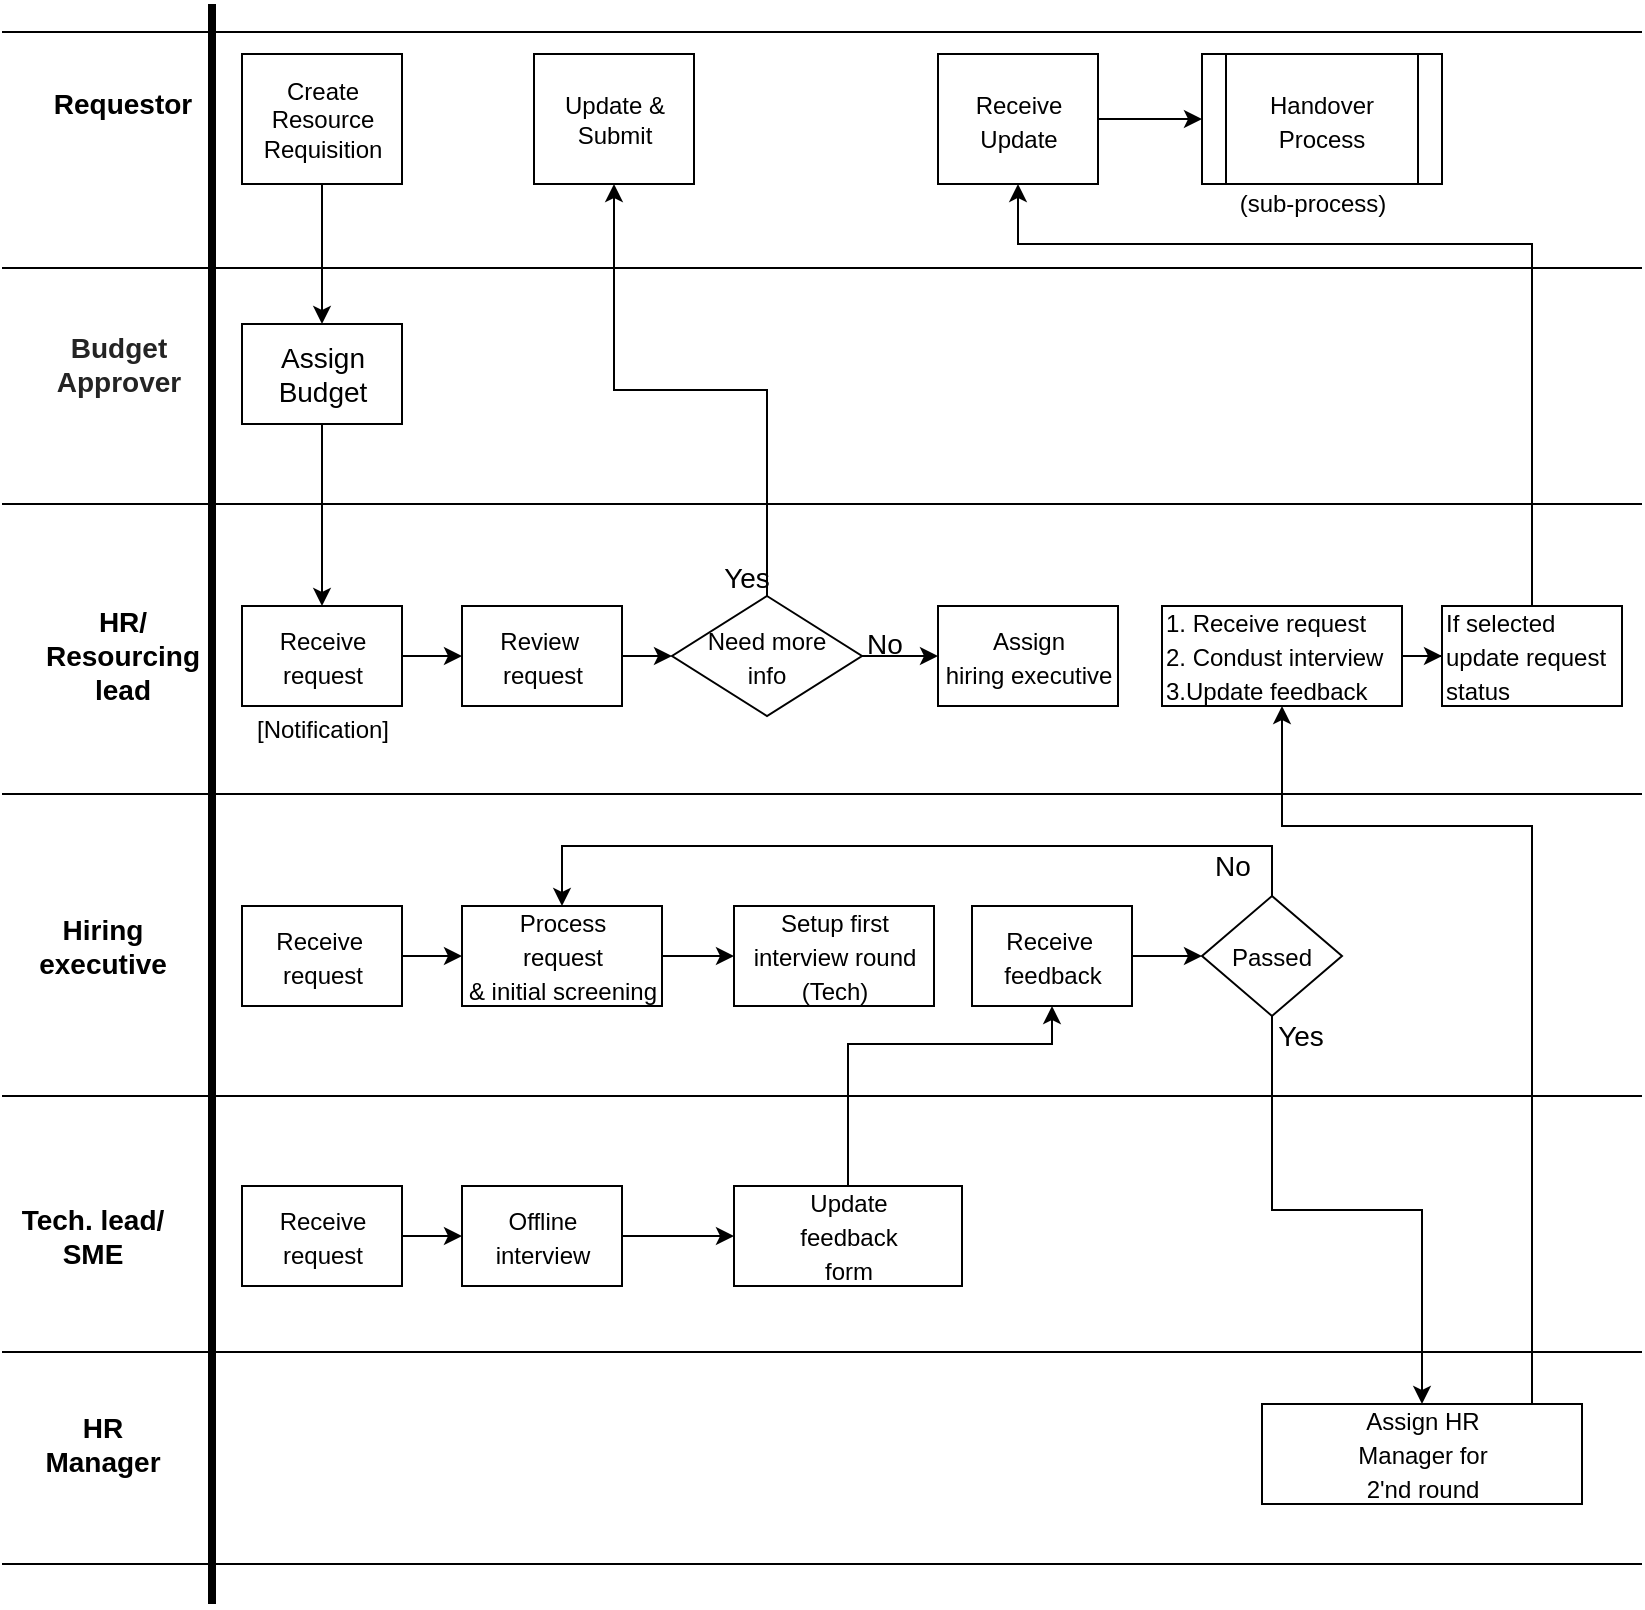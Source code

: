 <mxfile version="15.8.8" type="github">
  <diagram id="BdHbEBh6rbq1qQfQcoYi" name="Page-1">
    <mxGraphModel dx="1021" dy="529" grid="1" gridSize="10" guides="1" tooltips="1" connect="1" arrows="1" fold="1" page="1" pageScale="1" pageWidth="827" pageHeight="1169" math="0" shadow="0">
      <root>
        <mxCell id="0" />
        <mxCell id="1" parent="0" />
        <mxCell id="essa9dPwLCRXxrdYRUww-2" value="Requestor" style="text;html=1;align=center;verticalAlign=middle;resizable=0;points=[];autosize=1;strokeColor=none;fillColor=none;fontStyle=1;fontSize=14;" parent="1" vertex="1">
          <mxGeometry x="20" y="80" width="80" height="20" as="geometry" />
        </mxCell>
        <mxCell id="essa9dPwLCRXxrdYRUww-7" value="(sub-process)" style="text;html=1;align=center;verticalAlign=middle;resizable=0;points=[];autosize=1;strokeColor=none;fillColor=none;" parent="1" vertex="1">
          <mxGeometry x="610" y="130" width="90" height="20" as="geometry" />
        </mxCell>
        <mxCell id="essa9dPwLCRXxrdYRUww-11" value="No" style="text;html=1;align=center;verticalAlign=middle;resizable=0;points=[];autosize=1;strokeColor=none;fillColor=none;fontSize=14;" parent="1" vertex="1">
          <mxGeometry x="426" y="350" width="30" height="20" as="geometry" />
        </mxCell>
        <mxCell id="essa9dPwLCRXxrdYRUww-21" value="No" style="text;html=1;align=center;verticalAlign=middle;resizable=0;points=[];autosize=1;strokeColor=none;fillColor=none;fontSize=14;" parent="1" vertex="1">
          <mxGeometry x="600" y="461" width="30" height="20" as="geometry" />
        </mxCell>
        <mxCell id="essa9dPwLCRXxrdYRUww-22" value="Yes" style="text;html=1;align=center;verticalAlign=middle;resizable=0;points=[];autosize=1;strokeColor=none;fillColor=none;fontSize=14;" parent="1" vertex="1">
          <mxGeometry x="629" y="546" width="40" height="20" as="geometry" />
        </mxCell>
        <mxCell id="essa9dPwLCRXxrdYRUww-25" value="Tech. lead/&lt;br style=&quot;font-size: 14px&quot;&gt;SME" style="text;html=1;align=center;verticalAlign=middle;resizable=0;points=[];autosize=1;strokeColor=none;fillColor=none;fontStyle=1;fontSize=14;" parent="1" vertex="1">
          <mxGeometry y="636" width="90" height="40" as="geometry" />
        </mxCell>
        <mxCell id="essa9dPwLCRXxrdYRUww-30" value="[Notification]" style="text;html=1;align=center;verticalAlign=middle;resizable=0;points=[];autosize=1;strokeColor=none;fillColor=none;" parent="1" vertex="1">
          <mxGeometry x="120" y="393" width="80" height="20" as="geometry" />
        </mxCell>
        <mxCell id="essa9dPwLCRXxrdYRUww-32" value="HR/&lt;br style=&quot;font-size: 14px;&quot;&gt;Resourcing&lt;br style=&quot;font-size: 14px;&quot;&gt;lead" style="text;html=1;align=center;verticalAlign=middle;resizable=0;points=[];autosize=1;strokeColor=none;fillColor=none;fontSize=14;fontStyle=1" parent="1" vertex="1">
          <mxGeometry x="15" y="336" width="90" height="60" as="geometry" />
        </mxCell>
        <mxCell id="essa9dPwLCRXxrdYRUww-33" value="Hiring&lt;br style=&quot;font-size: 14px;&quot;&gt;executive" style="text;html=1;align=center;verticalAlign=middle;resizable=0;points=[];autosize=1;strokeColor=none;fillColor=none;fontStyle=1;fontSize=14;" parent="1" vertex="1">
          <mxGeometry x="10" y="491" width="80" height="40" as="geometry" />
        </mxCell>
        <mxCell id="essa9dPwLCRXxrdYRUww-34" value="" style="line;strokeWidth=4;direction=south;html=1;perimeter=backbonePerimeter;points=[];outlineConnect=0;fontSize=14;" parent="1" vertex="1">
          <mxGeometry x="100" y="40" width="10" height="800" as="geometry" />
        </mxCell>
        <mxCell id="essa9dPwLCRXxrdYRUww-39" value="" style="edgeStyle=orthogonalEdgeStyle;rounded=0;orthogonalLoop=1;jettySize=auto;html=1;fontSize=14;" parent="1" source="essa9dPwLCRXxrdYRUww-35" target="essa9dPwLCRXxrdYRUww-38" edge="1">
          <mxGeometry relative="1" as="geometry" />
        </mxCell>
        <mxCell id="essa9dPwLCRXxrdYRUww-35" value="&lt;span style=&quot;font-size: 12px&quot;&gt;Receive&lt;/span&gt;&lt;br style=&quot;font-size: 12px&quot;&gt;&lt;span style=&quot;font-size: 12px&quot;&gt;request&lt;/span&gt;" style="html=1;fontSize=14;" parent="1" vertex="1">
          <mxGeometry x="120" y="341" width="80" height="50" as="geometry" />
        </mxCell>
        <mxCell id="essa9dPwLCRXxrdYRUww-37" value="&lt;span style=&quot;font-size: 12px&quot;&gt;Assign&lt;/span&gt;&lt;br style=&quot;font-size: 12px&quot;&gt;&lt;span style=&quot;font-size: 12px&quot;&gt;hiring executive&lt;/span&gt;" style="html=1;fontSize=14;" parent="1" vertex="1">
          <mxGeometry x="468" y="341" width="90" height="50" as="geometry" />
        </mxCell>
        <mxCell id="essa9dPwLCRXxrdYRUww-38" value="&lt;span style=&quot;font-size: 12px&quot;&gt;Review&amp;nbsp;&lt;/span&gt;&lt;br style=&quot;font-size: 12px&quot;&gt;&lt;span style=&quot;font-size: 12px&quot;&gt;request&lt;/span&gt;" style="html=1;fontSize=14;" parent="1" vertex="1">
          <mxGeometry x="230" y="341" width="80" height="50" as="geometry" />
        </mxCell>
        <mxCell id="essa9dPwLCRXxrdYRUww-42" value="" style="edgeStyle=orthogonalEdgeStyle;rounded=0;orthogonalLoop=1;jettySize=auto;html=1;fontSize=14;" parent="1" source="essa9dPwLCRXxrdYRUww-38" target="essa9dPwLCRXxrdYRUww-41" edge="1">
          <mxGeometry relative="1" as="geometry" />
        </mxCell>
        <mxCell id="essa9dPwLCRXxrdYRUww-43" value="" style="edgeStyle=orthogonalEdgeStyle;rounded=0;orthogonalLoop=1;jettySize=auto;html=1;fontSize=14;" parent="1" source="essa9dPwLCRXxrdYRUww-41" target="essa9dPwLCRXxrdYRUww-37" edge="1">
          <mxGeometry relative="1" as="geometry" />
        </mxCell>
        <mxCell id="essa9dPwLCRXxrdYRUww-51" style="edgeStyle=orthogonalEdgeStyle;rounded=0;orthogonalLoop=1;jettySize=auto;html=1;fontSize=10;entryX=0.5;entryY=1;entryDx=0;entryDy=0;" parent="1" source="essa9dPwLCRXxrdYRUww-41" target="essa9dPwLCRXxrdYRUww-49" edge="1">
          <mxGeometry relative="1" as="geometry">
            <mxPoint x="350" y="150" as="targetPoint" />
          </mxGeometry>
        </mxCell>
        <mxCell id="essa9dPwLCRXxrdYRUww-41" value="&lt;span style=&quot;font-size: 12px&quot;&gt;Need more&lt;/span&gt;&lt;br style=&quot;font-size: 12px&quot;&gt;&lt;span style=&quot;font-size: 12px&quot;&gt;info&lt;/span&gt;" style="shape=rhombus;perimeter=rhombusPerimeter;whiteSpace=wrap;html=1;align=center;fontSize=14;" parent="1" vertex="1">
          <mxGeometry x="335" y="336" width="95" height="60" as="geometry" />
        </mxCell>
        <mxCell id="essa9dPwLCRXxrdYRUww-58" style="edgeStyle=orthogonalEdgeStyle;rounded=0;orthogonalLoop=1;jettySize=auto;html=1;entryX=0.5;entryY=1;entryDx=0;entryDy=0;fontSize=14;" parent="1" source="essa9dPwLCRXxrdYRUww-44" target="essa9dPwLCRXxrdYRUww-54" edge="1">
          <mxGeometry relative="1" as="geometry">
            <Array as="points">
              <mxPoint x="765" y="160" />
              <mxPoint x="508" y="160" />
            </Array>
          </mxGeometry>
        </mxCell>
        <mxCell id="essa9dPwLCRXxrdYRUww-44" value="&lt;span style=&quot;font-size: 12px&quot;&gt;If selected&lt;/span&gt;&lt;br style=&quot;font-size: 12px&quot;&gt;&lt;span style=&quot;font-size: 12px&quot;&gt;update request&lt;/span&gt;&lt;br style=&quot;font-size: 12px&quot;&gt;&lt;span style=&quot;font-size: 12px&quot;&gt;status&lt;/span&gt;" style="html=1;fontSize=14;align=left;" parent="1" vertex="1">
          <mxGeometry x="720" y="341" width="90" height="50" as="geometry" />
        </mxCell>
        <mxCell id="essa9dPwLCRXxrdYRUww-47" value="" style="edgeStyle=orthogonalEdgeStyle;rounded=0;orthogonalLoop=1;jettySize=auto;html=1;fontSize=14;" parent="1" source="essa9dPwLCRXxrdYRUww-45" target="essa9dPwLCRXxrdYRUww-44" edge="1">
          <mxGeometry relative="1" as="geometry" />
        </mxCell>
        <mxCell id="essa9dPwLCRXxrdYRUww-45" value="&lt;span style=&quot;font-size: 12px&quot;&gt;1. Receive request&lt;/span&gt;&lt;br style=&quot;font-size: 12px&quot;&gt;&lt;span style=&quot;font-size: 12px&quot;&gt;2. Condust interview&lt;/span&gt;&lt;br style=&quot;font-size: 12px&quot;&gt;&lt;span style=&quot;font-size: 12px&quot;&gt;3.Update feedback&lt;/span&gt;" style="html=1;fontSize=14;align=left;" parent="1" vertex="1">
          <mxGeometry x="580" y="341" width="120" height="50" as="geometry" />
        </mxCell>
        <mxCell id="essa9dPwLCRXxrdYRUww-48" value="" style="line;strokeWidth=1;fillColor=none;align=left;verticalAlign=middle;spacingTop=-1;spacingLeft=3;spacingRight=3;rotatable=0;labelPosition=right;points=[];portConstraint=eastwest;fontSize=10;" parent="1" vertex="1">
          <mxGeometry y="168" width="820" height="8" as="geometry" />
        </mxCell>
        <mxCell id="essa9dPwLCRXxrdYRUww-49" value="&lt;span style=&quot;font-size: 12px&quot;&gt;Update &amp;amp;&lt;/span&gt;&lt;br style=&quot;font-size: 12px&quot;&gt;&lt;span style=&quot;font-size: 12px&quot;&gt;Submit&lt;/span&gt;" style="html=1;fontSize=10;" parent="1" vertex="1">
          <mxGeometry x="266" y="65" width="80" height="65" as="geometry" />
        </mxCell>
        <mxCell id="essa9dPwLCRXxrdYRUww-88" value="" style="edgeStyle=orthogonalEdgeStyle;rounded=0;orthogonalLoop=1;jettySize=auto;html=1;fontSize=14;entryX=0.5;entryY=0;entryDx=0;entryDy=0;" parent="1" source="essa9dPwLCRXxrdYRUww-50" target="rNJ8v-M_O5Uz2Dv5Clo1-2" edge="1">
          <mxGeometry relative="1" as="geometry">
            <mxPoint x="160" y="170" as="targetPoint" />
          </mxGeometry>
        </mxCell>
        <mxCell id="essa9dPwLCRXxrdYRUww-50" value="&lt;span style=&quot;font-size: 12px;&quot;&gt;Create&lt;/span&gt;&lt;br style=&quot;font-size: 12px;&quot;&gt;&lt;span style=&quot;font-size: 12px;&quot;&gt;Resource&lt;/span&gt;&lt;br style=&quot;font-size: 12px;&quot;&gt;&lt;span style=&quot;font-size: 12px;&quot;&gt;Requisition&lt;/span&gt;" style="html=1;fontSize=10;align=center;" parent="1" vertex="1">
          <mxGeometry x="120" y="65" width="80" height="65" as="geometry" />
        </mxCell>
        <mxCell id="essa9dPwLCRXxrdYRUww-52" value="Yes" style="text;html=1;align=center;verticalAlign=middle;resizable=0;points=[];autosize=1;strokeColor=none;fillColor=none;fontSize=14;" parent="1" vertex="1">
          <mxGeometry x="352" y="317" width="40" height="20" as="geometry" />
        </mxCell>
        <mxCell id="essa9dPwLCRXxrdYRUww-56" value="" style="edgeStyle=orthogonalEdgeStyle;rounded=0;orthogonalLoop=1;jettySize=auto;html=1;fontSize=14;" parent="1" source="essa9dPwLCRXxrdYRUww-54" edge="1">
          <mxGeometry relative="1" as="geometry">
            <mxPoint x="600" y="97.5" as="targetPoint" />
          </mxGeometry>
        </mxCell>
        <mxCell id="essa9dPwLCRXxrdYRUww-54" value="&lt;span style=&quot;font-size: 12px&quot;&gt;Receive&lt;/span&gt;&lt;br style=&quot;font-size: 12px&quot;&gt;&lt;span style=&quot;font-size: 12px&quot;&gt;Update&lt;/span&gt;" style="html=1;fontSize=14;" parent="1" vertex="1">
          <mxGeometry x="468" y="65" width="80" height="65" as="geometry" />
        </mxCell>
        <mxCell id="essa9dPwLCRXxrdYRUww-59" value="&lt;span style=&quot;font-size: 12px&quot;&gt;Handover&lt;/span&gt;&lt;br style=&quot;font-size: 12px&quot;&gt;&lt;span style=&quot;font-size: 12px&quot;&gt;Process&lt;/span&gt;" style="shape=process;whiteSpace=wrap;html=1;backgroundOutline=1;fontSize=14;" parent="1" vertex="1">
          <mxGeometry x="600" y="65" width="120" height="65" as="geometry" />
        </mxCell>
        <mxCell id="essa9dPwLCRXxrdYRUww-61" value="" style="line;strokeWidth=1;fillColor=none;align=left;verticalAlign=middle;spacingTop=-1;spacingLeft=3;spacingRight=3;rotatable=0;labelPosition=right;points=[];portConstraint=eastwest;fontSize=10;" parent="1" vertex="1">
          <mxGeometry y="286" width="820" height="8" as="geometry" />
        </mxCell>
        <mxCell id="essa9dPwLCRXxrdYRUww-67" value="" style="edgeStyle=orthogonalEdgeStyle;rounded=0;orthogonalLoop=1;jettySize=auto;html=1;fontSize=14;" parent="1" source="essa9dPwLCRXxrdYRUww-62" target="essa9dPwLCRXxrdYRUww-65" edge="1">
          <mxGeometry relative="1" as="geometry" />
        </mxCell>
        <mxCell id="essa9dPwLCRXxrdYRUww-77" style="edgeStyle=orthogonalEdgeStyle;rounded=0;orthogonalLoop=1;jettySize=auto;html=1;fontSize=14;exitX=0.5;exitY=0;exitDx=0;exitDy=0;" parent="1" source="essa9dPwLCRXxrdYRUww-70" target="essa9dPwLCRXxrdYRUww-62" edge="1">
          <mxGeometry relative="1" as="geometry">
            <Array as="points">
              <mxPoint x="635" y="461" />
              <mxPoint x="280" y="461" />
            </Array>
          </mxGeometry>
        </mxCell>
        <mxCell id="essa9dPwLCRXxrdYRUww-62" value="&lt;span style=&quot;font-size: 12px&quot;&gt;Process&lt;/span&gt;&lt;br style=&quot;font-size: 12px&quot;&gt;&lt;span style=&quot;font-size: 12px&quot;&gt;request&lt;/span&gt;&lt;br style=&quot;font-size: 12px&quot;&gt;&lt;span style=&quot;font-size: 12px&quot;&gt;&amp;amp; initial screening&lt;/span&gt;" style="html=1;fontSize=14;" parent="1" vertex="1">
          <mxGeometry x="230" y="491" width="100" height="50" as="geometry" />
        </mxCell>
        <mxCell id="essa9dPwLCRXxrdYRUww-64" value="" style="edgeStyle=orthogonalEdgeStyle;rounded=0;orthogonalLoop=1;jettySize=auto;html=1;fontSize=14;" parent="1" source="essa9dPwLCRXxrdYRUww-63" target="essa9dPwLCRXxrdYRUww-62" edge="1">
          <mxGeometry relative="1" as="geometry" />
        </mxCell>
        <mxCell id="essa9dPwLCRXxrdYRUww-63" value="&lt;span style=&quot;font-size: 12px&quot;&gt;Receive&amp;nbsp;&lt;/span&gt;&lt;br style=&quot;font-size: 12px&quot;&gt;&lt;span style=&quot;font-size: 12px&quot;&gt;request&lt;/span&gt;" style="html=1;fontSize=14;" parent="1" vertex="1">
          <mxGeometry x="120" y="491" width="80" height="50" as="geometry" />
        </mxCell>
        <mxCell id="essa9dPwLCRXxrdYRUww-65" value="&lt;span style=&quot;font-size: 12px&quot;&gt;Setup first&lt;/span&gt;&lt;br style=&quot;font-size: 12px&quot;&gt;&lt;span style=&quot;font-size: 12px&quot;&gt;interview round&lt;/span&gt;&lt;br style=&quot;font-size: 12px&quot;&gt;&lt;span style=&quot;font-size: 12px&quot;&gt;(Tech)&lt;/span&gt;" style="html=1;fontSize=14;" parent="1" vertex="1">
          <mxGeometry x="366" y="491" width="100" height="50" as="geometry" />
        </mxCell>
        <mxCell id="essa9dPwLCRXxrdYRUww-75" value="" style="edgeStyle=orthogonalEdgeStyle;rounded=0;orthogonalLoop=1;jettySize=auto;html=1;fontSize=14;" parent="1" source="essa9dPwLCRXxrdYRUww-66" target="essa9dPwLCRXxrdYRUww-70" edge="1">
          <mxGeometry relative="1" as="geometry" />
        </mxCell>
        <mxCell id="essa9dPwLCRXxrdYRUww-66" value="&lt;span style=&quot;font-size: 12px&quot;&gt;Receive&amp;nbsp;&lt;/span&gt;&lt;br style=&quot;font-size: 12px&quot;&gt;&lt;span style=&quot;font-size: 12px&quot;&gt;feedback&lt;/span&gt;" style="html=1;fontSize=14;" parent="1" vertex="1">
          <mxGeometry x="485" y="491" width="80" height="50" as="geometry" />
        </mxCell>
        <mxCell id="essa9dPwLCRXxrdYRUww-74" value="" style="edgeStyle=orthogonalEdgeStyle;rounded=0;orthogonalLoop=1;jettySize=auto;html=1;fontSize=14;" parent="1" source="essa9dPwLCRXxrdYRUww-70" target="essa9dPwLCRXxrdYRUww-71" edge="1">
          <mxGeometry relative="1" as="geometry" />
        </mxCell>
        <mxCell id="essa9dPwLCRXxrdYRUww-70" value="&lt;span style=&quot;font-size: 12px&quot;&gt;Passed&lt;/span&gt;" style="shape=rhombus;perimeter=rhombusPerimeter;whiteSpace=wrap;html=1;align=center;fontSize=14;" parent="1" vertex="1">
          <mxGeometry x="600" y="486" width="70" height="60" as="geometry" />
        </mxCell>
        <mxCell id="essa9dPwLCRXxrdYRUww-73" style="edgeStyle=orthogonalEdgeStyle;rounded=0;orthogonalLoop=1;jettySize=auto;html=1;entryX=0.5;entryY=1;entryDx=0;entryDy=0;fontSize=14;" parent="1" source="essa9dPwLCRXxrdYRUww-71" target="essa9dPwLCRXxrdYRUww-45" edge="1">
          <mxGeometry relative="1" as="geometry">
            <Array as="points">
              <mxPoint x="765" y="451" />
              <mxPoint x="640" y="451" />
            </Array>
          </mxGeometry>
        </mxCell>
        <mxCell id="essa9dPwLCRXxrdYRUww-71" value="&lt;span style=&quot;font-size: 12px&quot;&gt;Assign HR&lt;/span&gt;&lt;br style=&quot;font-size: 12px&quot;&gt;&lt;span style=&quot;font-size: 12px&quot;&gt;Manager for&lt;/span&gt;&lt;br style=&quot;font-size: 12px&quot;&gt;&lt;span style=&quot;font-size: 12px&quot;&gt;2&#39;nd round&lt;/span&gt;" style="html=1;fontSize=14;" parent="1" vertex="1">
          <mxGeometry x="630" y="740" width="160" height="50" as="geometry" />
        </mxCell>
        <mxCell id="essa9dPwLCRXxrdYRUww-82" value="" style="edgeStyle=orthogonalEdgeStyle;rounded=0;orthogonalLoop=1;jettySize=auto;html=1;fontSize=14;" parent="1" source="essa9dPwLCRXxrdYRUww-72" target="essa9dPwLCRXxrdYRUww-78" edge="1">
          <mxGeometry relative="1" as="geometry" />
        </mxCell>
        <mxCell id="essa9dPwLCRXxrdYRUww-72" value="&lt;span style=&quot;font-size: 12px&quot;&gt;Receive&lt;/span&gt;&lt;br style=&quot;font-size: 12px&quot;&gt;&lt;span style=&quot;font-size: 12px&quot;&gt;request&lt;/span&gt;" style="html=1;fontSize=14;" parent="1" vertex="1">
          <mxGeometry x="120" y="631" width="80" height="50" as="geometry" />
        </mxCell>
        <mxCell id="essa9dPwLCRXxrdYRUww-83" value="" style="edgeStyle=orthogonalEdgeStyle;rounded=0;orthogonalLoop=1;jettySize=auto;html=1;fontSize=14;" parent="1" source="essa9dPwLCRXxrdYRUww-78" target="essa9dPwLCRXxrdYRUww-79" edge="1">
          <mxGeometry relative="1" as="geometry" />
        </mxCell>
        <mxCell id="essa9dPwLCRXxrdYRUww-78" value="&lt;span style=&quot;font-size: 12px&quot;&gt;Offline&lt;/span&gt;&lt;br style=&quot;font-size: 12px&quot;&gt;&lt;span style=&quot;font-size: 12px&quot;&gt;interview&lt;/span&gt;" style="html=1;fontSize=14;" parent="1" vertex="1">
          <mxGeometry x="230" y="631" width="80" height="50" as="geometry" />
        </mxCell>
        <mxCell id="essa9dPwLCRXxrdYRUww-84" style="edgeStyle=orthogonalEdgeStyle;rounded=0;orthogonalLoop=1;jettySize=auto;html=1;entryX=0.5;entryY=1;entryDx=0;entryDy=0;fontSize=14;" parent="1" source="essa9dPwLCRXxrdYRUww-79" target="essa9dPwLCRXxrdYRUww-66" edge="1">
          <mxGeometry relative="1" as="geometry">
            <Array as="points">
              <mxPoint x="423" y="560" />
              <mxPoint x="525" y="560" />
            </Array>
          </mxGeometry>
        </mxCell>
        <mxCell id="essa9dPwLCRXxrdYRUww-79" value="&lt;span style=&quot;font-size: 12px&quot;&gt;Update&lt;/span&gt;&lt;br style=&quot;font-size: 12px&quot;&gt;&lt;span style=&quot;font-size: 12px&quot;&gt;feedback&lt;/span&gt;&lt;br style=&quot;font-size: 12px&quot;&gt;&lt;span style=&quot;font-size: 12px&quot;&gt;form&lt;/span&gt;" style="html=1;fontSize=14;" parent="1" vertex="1">
          <mxGeometry x="366" y="631" width="114" height="50" as="geometry" />
        </mxCell>
        <mxCell id="essa9dPwLCRXxrdYRUww-85" value="" style="line;strokeWidth=1;fillColor=none;align=left;verticalAlign=middle;spacingTop=-1;spacingLeft=3;spacingRight=3;rotatable=0;labelPosition=right;points=[];portConstraint=eastwest;fontSize=10;" parent="1" vertex="1">
          <mxGeometry y="431" width="820" height="8" as="geometry" />
        </mxCell>
        <mxCell id="essa9dPwLCRXxrdYRUww-86" value="" style="line;strokeWidth=1;fillColor=none;align=left;verticalAlign=middle;spacingTop=-1;spacingLeft=3;spacingRight=3;rotatable=0;labelPosition=right;points=[];portConstraint=eastwest;fontSize=10;" parent="1" vertex="1">
          <mxGeometry y="582" width="820" height="8" as="geometry" />
        </mxCell>
        <mxCell id="rNJ8v-M_O5Uz2Dv5Clo1-5" value="" style="edgeStyle=orthogonalEdgeStyle;rounded=0;orthogonalLoop=1;jettySize=auto;html=1;fontSize=14;" edge="1" parent="1" source="rNJ8v-M_O5Uz2Dv5Clo1-2" target="essa9dPwLCRXxrdYRUww-35">
          <mxGeometry relative="1" as="geometry" />
        </mxCell>
        <mxCell id="rNJ8v-M_O5Uz2Dv5Clo1-2" value="Assign&lt;br&gt;Budget" style="html=1;fontSize=14;" vertex="1" parent="1">
          <mxGeometry x="120" y="200" width="80" height="50" as="geometry" />
        </mxCell>
        <mxCell id="rNJ8v-M_O5Uz2Dv5Clo1-3" value="&lt;span style=&quot;color: rgb(36 , 36 , 36) ; font-family: &amp;quot;segoe ui&amp;quot; , , &amp;quot;apple color emoji&amp;quot; , &amp;quot;segoe ui emoji&amp;quot; , sans-serif ; background-color: rgb(255 , 255 , 255)&quot;&gt;Budget&lt;br&gt;Approver&lt;br&gt;&lt;/span&gt;" style="text;html=1;align=center;verticalAlign=middle;resizable=0;points=[];autosize=1;strokeColor=none;fillColor=none;fontSize=14;fontStyle=1" vertex="1" parent="1">
          <mxGeometry x="18" y="200" width="80" height="40" as="geometry" />
        </mxCell>
        <mxCell id="rNJ8v-M_O5Uz2Dv5Clo1-6" value="" style="line;strokeWidth=1;fillColor=none;align=left;verticalAlign=middle;spacingTop=-1;spacingLeft=3;spacingRight=3;rotatable=0;labelPosition=right;points=[];portConstraint=eastwest;fontSize=10;" vertex="1" parent="1">
          <mxGeometry y="710" width="820" height="8" as="geometry" />
        </mxCell>
        <mxCell id="rNJ8v-M_O5Uz2Dv5Clo1-7" value="" style="line;strokeWidth=1;fillColor=none;align=left;verticalAlign=middle;spacingTop=-1;spacingLeft=3;spacingRight=3;rotatable=0;labelPosition=right;points=[];portConstraint=eastwest;fontSize=10;" vertex="1" parent="1">
          <mxGeometry y="816" width="820" height="8" as="geometry" />
        </mxCell>
        <mxCell id="rNJ8v-M_O5Uz2Dv5Clo1-8" value="HR&lt;br&gt;Manager" style="text;html=1;align=center;verticalAlign=middle;resizable=0;points=[];autosize=1;strokeColor=none;fillColor=none;fontSize=14;fontStyle=1" vertex="1" parent="1">
          <mxGeometry x="15" y="740" width="70" height="40" as="geometry" />
        </mxCell>
        <mxCell id="rNJ8v-M_O5Uz2Dv5Clo1-9" value="" style="line;strokeWidth=1;fillColor=none;align=left;verticalAlign=middle;spacingTop=-1;spacingLeft=3;spacingRight=3;rotatable=0;labelPosition=right;points=[];portConstraint=eastwest;fontSize=10;" vertex="1" parent="1">
          <mxGeometry y="50" width="820" height="8" as="geometry" />
        </mxCell>
      </root>
    </mxGraphModel>
  </diagram>
</mxfile>
